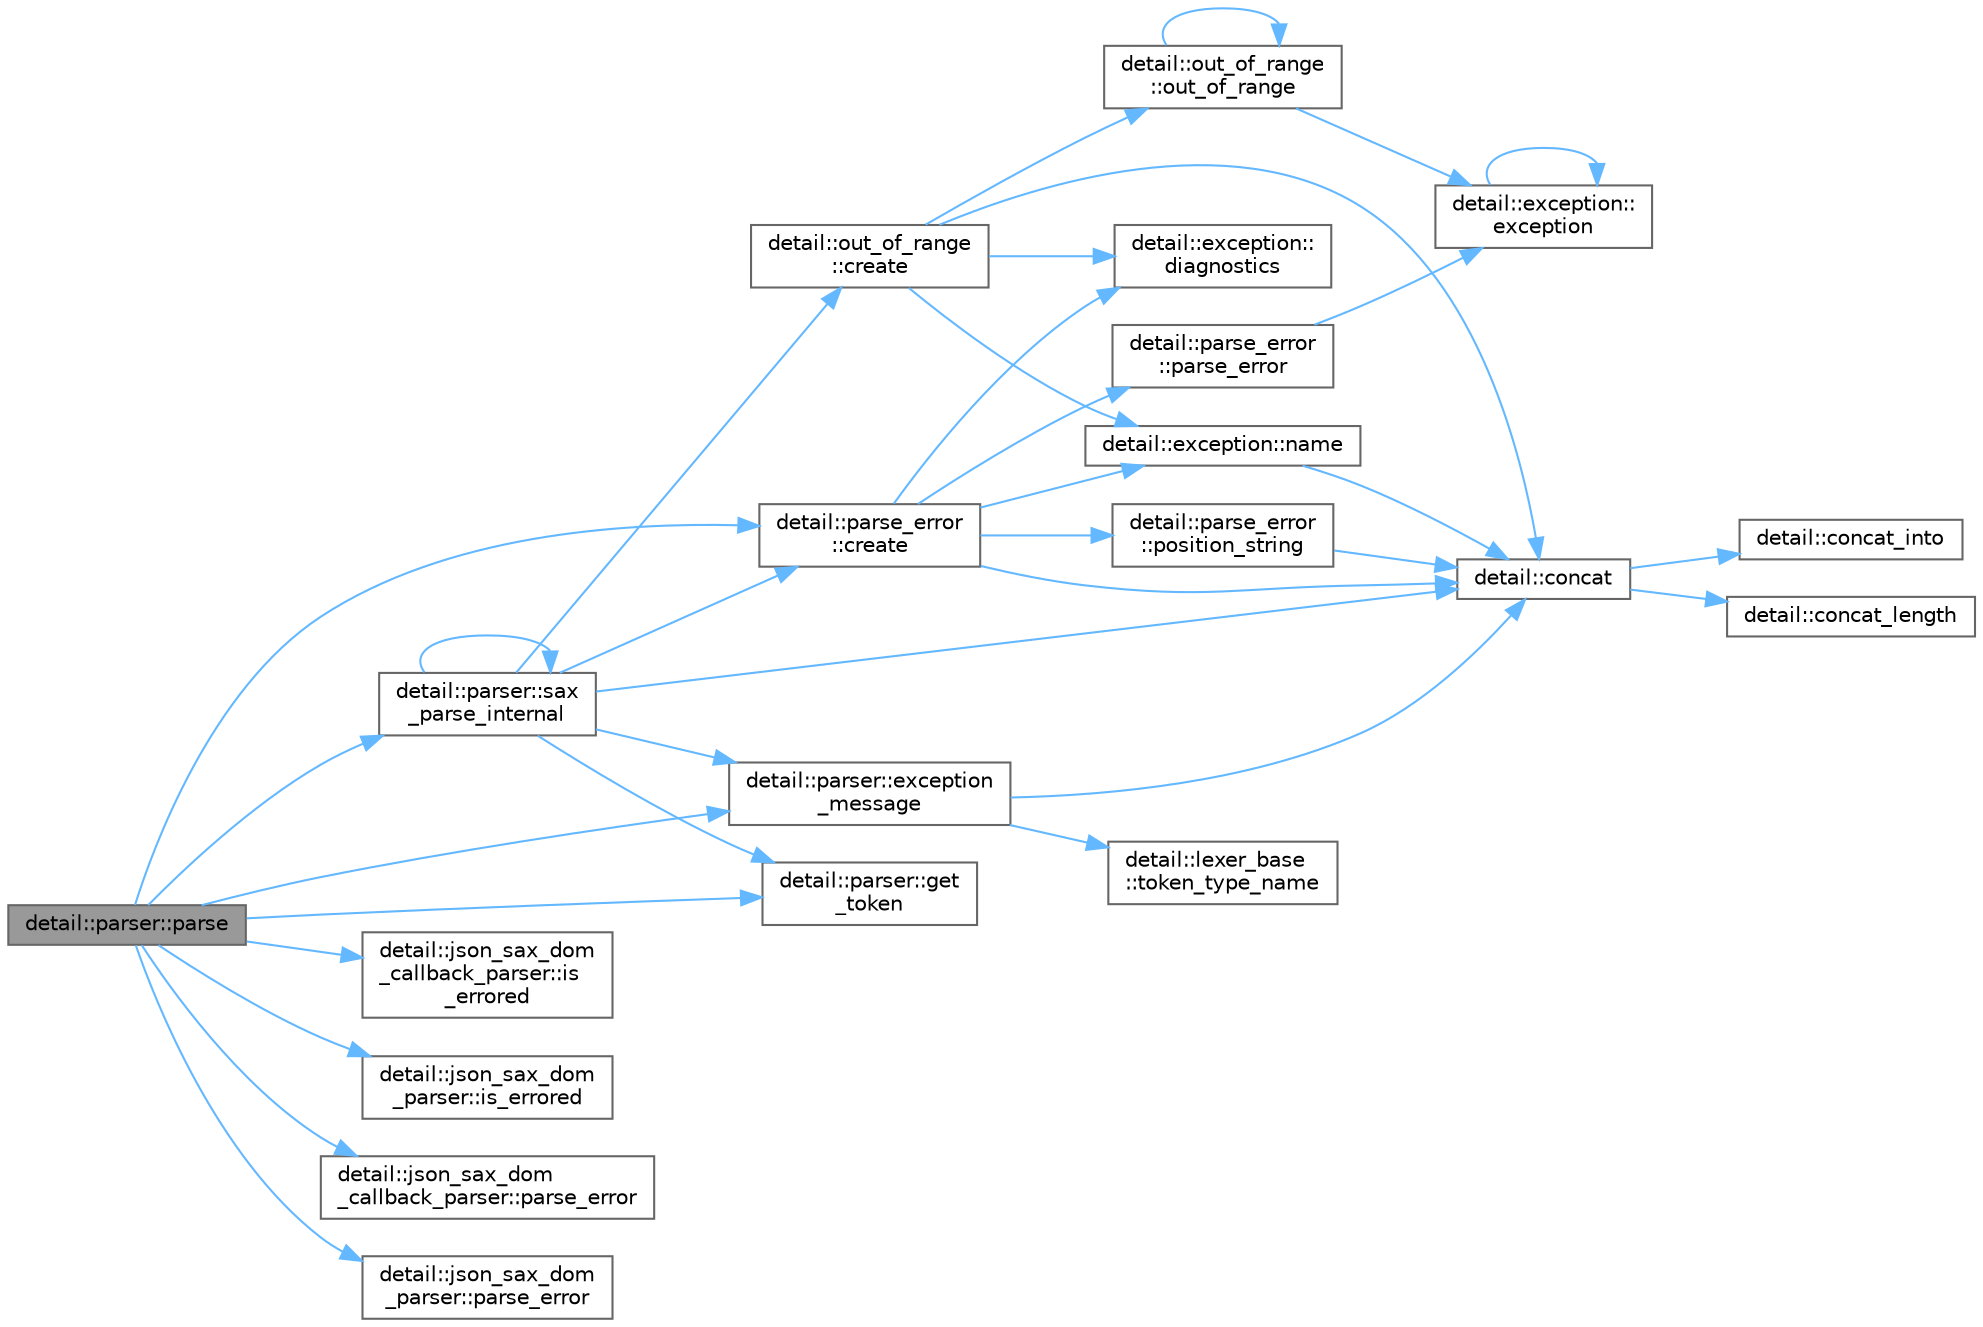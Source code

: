 digraph "detail::parser::parse"
{
 // LATEX_PDF_SIZE
  bgcolor="transparent";
  edge [fontname=Helvetica,fontsize=10,labelfontname=Helvetica,labelfontsize=10];
  node [fontname=Helvetica,fontsize=10,shape=box,height=0.2,width=0.4];
  rankdir="LR";
  Node1 [id="Node000001",label="detail::parser::parse",height=0.2,width=0.4,color="gray40", fillcolor="grey60", style="filled", fontcolor="black",tooltip="public parser interface"];
  Node1 -> Node2 [id="edge34_Node000001_Node000002",color="steelblue1",style="solid",tooltip=" "];
  Node2 [id="Node000002",label="detail::parse_error\l::create",height=0.2,width=0.4,color="grey40", fillcolor="white", style="filled",URL="$classdetail_1_1parse__error.html#a07046ea9f33d28f120af188ed674d6df",tooltip="create a parse error exception"];
  Node2 -> Node3 [id="edge35_Node000002_Node000003",color="steelblue1",style="solid",tooltip=" "];
  Node3 [id="Node000003",label="detail::concat",height=0.2,width=0.4,color="grey40", fillcolor="white", style="filled",URL="$namespacedetail.html#a266fb3d4bf633ad6c506434cc91164da",tooltip=" "];
  Node3 -> Node4 [id="edge36_Node000003_Node000004",color="steelblue1",style="solid",tooltip=" "];
  Node4 [id="Node000004",label="detail::concat_into",height=0.2,width=0.4,color="grey40", fillcolor="white", style="filled",URL="$namespacedetail.html#a89f967b745cf8df11ba9d59f93d97753",tooltip=" "];
  Node3 -> Node5 [id="edge37_Node000003_Node000005",color="steelblue1",style="solid",tooltip=" "];
  Node5 [id="Node000005",label="detail::concat_length",height=0.2,width=0.4,color="grey40", fillcolor="white", style="filled",URL="$namespacedetail.html#ac185140ed8c8fcc07a302a890b714b0d",tooltip=" "];
  Node2 -> Node6 [id="edge38_Node000002_Node000006",color="steelblue1",style="solid",tooltip=" "];
  Node6 [id="Node000006",label="detail::exception::\ldiagnostics",height=0.2,width=0.4,color="grey40", fillcolor="white", style="filled",URL="$classdetail_1_1exception.html#a6b4a786b5c1c25dd3edaceb1bf2d5120",tooltip=" "];
  Node2 -> Node7 [id="edge39_Node000002_Node000007",color="steelblue1",style="solid",tooltip=" "];
  Node7 [id="Node000007",label="detail::exception::name",height=0.2,width=0.4,color="grey40", fillcolor="white", style="filled",URL="$classdetail_1_1exception.html#a8f1eb56b9964c8dd84d89d0da98d883b",tooltip=" "];
  Node7 -> Node3 [id="edge40_Node000007_Node000003",color="steelblue1",style="solid",tooltip=" "];
  Node2 -> Node8 [id="edge41_Node000002_Node000008",color="steelblue1",style="solid",tooltip=" "];
  Node8 [id="Node000008",label="detail::parse_error\l::parse_error",height=0.2,width=0.4,color="grey40", fillcolor="white", style="filled",URL="$classdetail_1_1parse__error.html#a7703a00cc97c4590e56254b62b479ff5",tooltip=" "];
  Node8 -> Node9 [id="edge42_Node000008_Node000009",color="steelblue1",style="solid",tooltip=" "];
  Node9 [id="Node000009",label="detail::exception::\lexception",height=0.2,width=0.4,color="grey40", fillcolor="white", style="filled",URL="$classdetail_1_1exception.html#a528d6bc77e88490bbb84cde2222b7ff0",tooltip=" "];
  Node9 -> Node9 [id="edge43_Node000009_Node000009",color="steelblue1",style="solid",tooltip=" "];
  Node2 -> Node10 [id="edge44_Node000002_Node000010",color="steelblue1",style="solid",tooltip=" "];
  Node10 [id="Node000010",label="detail::parse_error\l::position_string",height=0.2,width=0.4,color="grey40", fillcolor="white", style="filled",URL="$classdetail_1_1parse__error.html#a19cdccb06cba79d7b4efc51f501ced8b",tooltip=" "];
  Node10 -> Node3 [id="edge45_Node000010_Node000003",color="steelblue1",style="solid",tooltip=" "];
  Node1 -> Node11 [id="edge46_Node000001_Node000011",color="steelblue1",style="solid",tooltip=" "];
  Node11 [id="Node000011",label="detail::parser::exception\l_message",height=0.2,width=0.4,color="grey40", fillcolor="white", style="filled",URL="$classdetail_1_1parser.html#a13621f12e55437efd6c1af970f071a92",tooltip=" "];
  Node11 -> Node3 [id="edge47_Node000011_Node000003",color="steelblue1",style="solid",tooltip=" "];
  Node11 -> Node12 [id="edge48_Node000011_Node000012",color="steelblue1",style="solid",tooltip=" "];
  Node12 [id="Node000012",label="detail::lexer_base\l::token_type_name",height=0.2,width=0.4,color="grey40", fillcolor="white", style="filled",URL="$classdetail_1_1lexer__base.html#aadef66e89ad828e5f69479c85887fa6d",tooltip="return name of values of type token_type (only used for errors)"];
  Node1 -> Node13 [id="edge49_Node000001_Node000013",color="steelblue1",style="solid",tooltip=" "];
  Node13 [id="Node000013",label="detail::parser::get\l_token",height=0.2,width=0.4,color="grey40", fillcolor="white", style="filled",URL="$classdetail_1_1parser.html#aea40f4e5d5dd7f2860282804e1df5a6d",tooltip="get next token from lexer"];
  Node1 -> Node14 [id="edge50_Node000001_Node000014",color="steelblue1",style="solid",tooltip=" "];
  Node14 [id="Node000014",label="detail::json_sax_dom\l_callback_parser::is\l_errored",height=0.2,width=0.4,color="grey40", fillcolor="white", style="filled",URL="$classdetail_1_1json__sax__dom__callback__parser.html#a2751d9c6f137a594ced3fccb06f10a34",tooltip=" "];
  Node1 -> Node15 [id="edge51_Node000001_Node000015",color="steelblue1",style="solid",tooltip=" "];
  Node15 [id="Node000015",label="detail::json_sax_dom\l_parser::is_errored",height=0.2,width=0.4,color="grey40", fillcolor="white", style="filled",URL="$classdetail_1_1json__sax__dom__parser.html#ad6cfc4a7cc36b9d5b73fb7ddff6409cf",tooltip=" "];
  Node1 -> Node16 [id="edge52_Node000001_Node000016",color="steelblue1",style="solid",tooltip=" "];
  Node16 [id="Node000016",label="detail::json_sax_dom\l_callback_parser::parse_error",height=0.2,width=0.4,color="grey40", fillcolor="white", style="filled",URL="$classdetail_1_1json__sax__dom__callback__parser.html#a0b517399e4b41d27449baea9fcfddbac",tooltip=" "];
  Node1 -> Node17 [id="edge53_Node000001_Node000017",color="steelblue1",style="solid",tooltip=" "];
  Node17 [id="Node000017",label="detail::json_sax_dom\l_parser::parse_error",height=0.2,width=0.4,color="grey40", fillcolor="white", style="filled",URL="$classdetail_1_1json__sax__dom__parser.html#a3f26893075e90608c97b39d1e809cb60",tooltip=" "];
  Node1 -> Node18 [id="edge54_Node000001_Node000018",color="steelblue1",style="solid",tooltip=" "];
  Node18 [id="Node000018",label="detail::parser::sax\l_parse_internal",height=0.2,width=0.4,color="grey40", fillcolor="white", style="filled",URL="$classdetail_1_1parser.html#a362fc204b9a1027d6288deabc3b3360a",tooltip=" "];
  Node18 -> Node3 [id="edge55_Node000018_Node000003",color="steelblue1",style="solid",tooltip=" "];
  Node18 -> Node19 [id="edge56_Node000018_Node000019",color="steelblue1",style="solid",tooltip=" "];
  Node19 [id="Node000019",label="detail::out_of_range\l::create",height=0.2,width=0.4,color="grey40", fillcolor="white", style="filled",URL="$classdetail_1_1out__of__range.html#a79ea0d3ec02a853629dc827e045ecff5",tooltip=" "];
  Node19 -> Node3 [id="edge57_Node000019_Node000003",color="steelblue1",style="solid",tooltip=" "];
  Node19 -> Node6 [id="edge58_Node000019_Node000006",color="steelblue1",style="solid",tooltip=" "];
  Node19 -> Node7 [id="edge59_Node000019_Node000007",color="steelblue1",style="solid",tooltip=" "];
  Node19 -> Node20 [id="edge60_Node000019_Node000020",color="steelblue1",style="solid",tooltip=" "];
  Node20 [id="Node000020",label="detail::out_of_range\l::out_of_range",height=0.2,width=0.4,color="grey40", fillcolor="white", style="filled",URL="$classdetail_1_1out__of__range.html#a5be01a3b83b50a3775c6978946be4a18",tooltip=" "];
  Node20 -> Node9 [id="edge61_Node000020_Node000009",color="steelblue1",style="solid",tooltip=" "];
  Node20 -> Node20 [id="edge62_Node000020_Node000020",color="steelblue1",style="solid",tooltip=" "];
  Node18 -> Node2 [id="edge63_Node000018_Node000002",color="steelblue1",style="solid",tooltip=" "];
  Node18 -> Node11 [id="edge64_Node000018_Node000011",color="steelblue1",style="solid",tooltip=" "];
  Node18 -> Node13 [id="edge65_Node000018_Node000013",color="steelblue1",style="solid",tooltip=" "];
  Node18 -> Node18 [id="edge66_Node000018_Node000018",color="steelblue1",style="solid",tooltip=" "];
}
